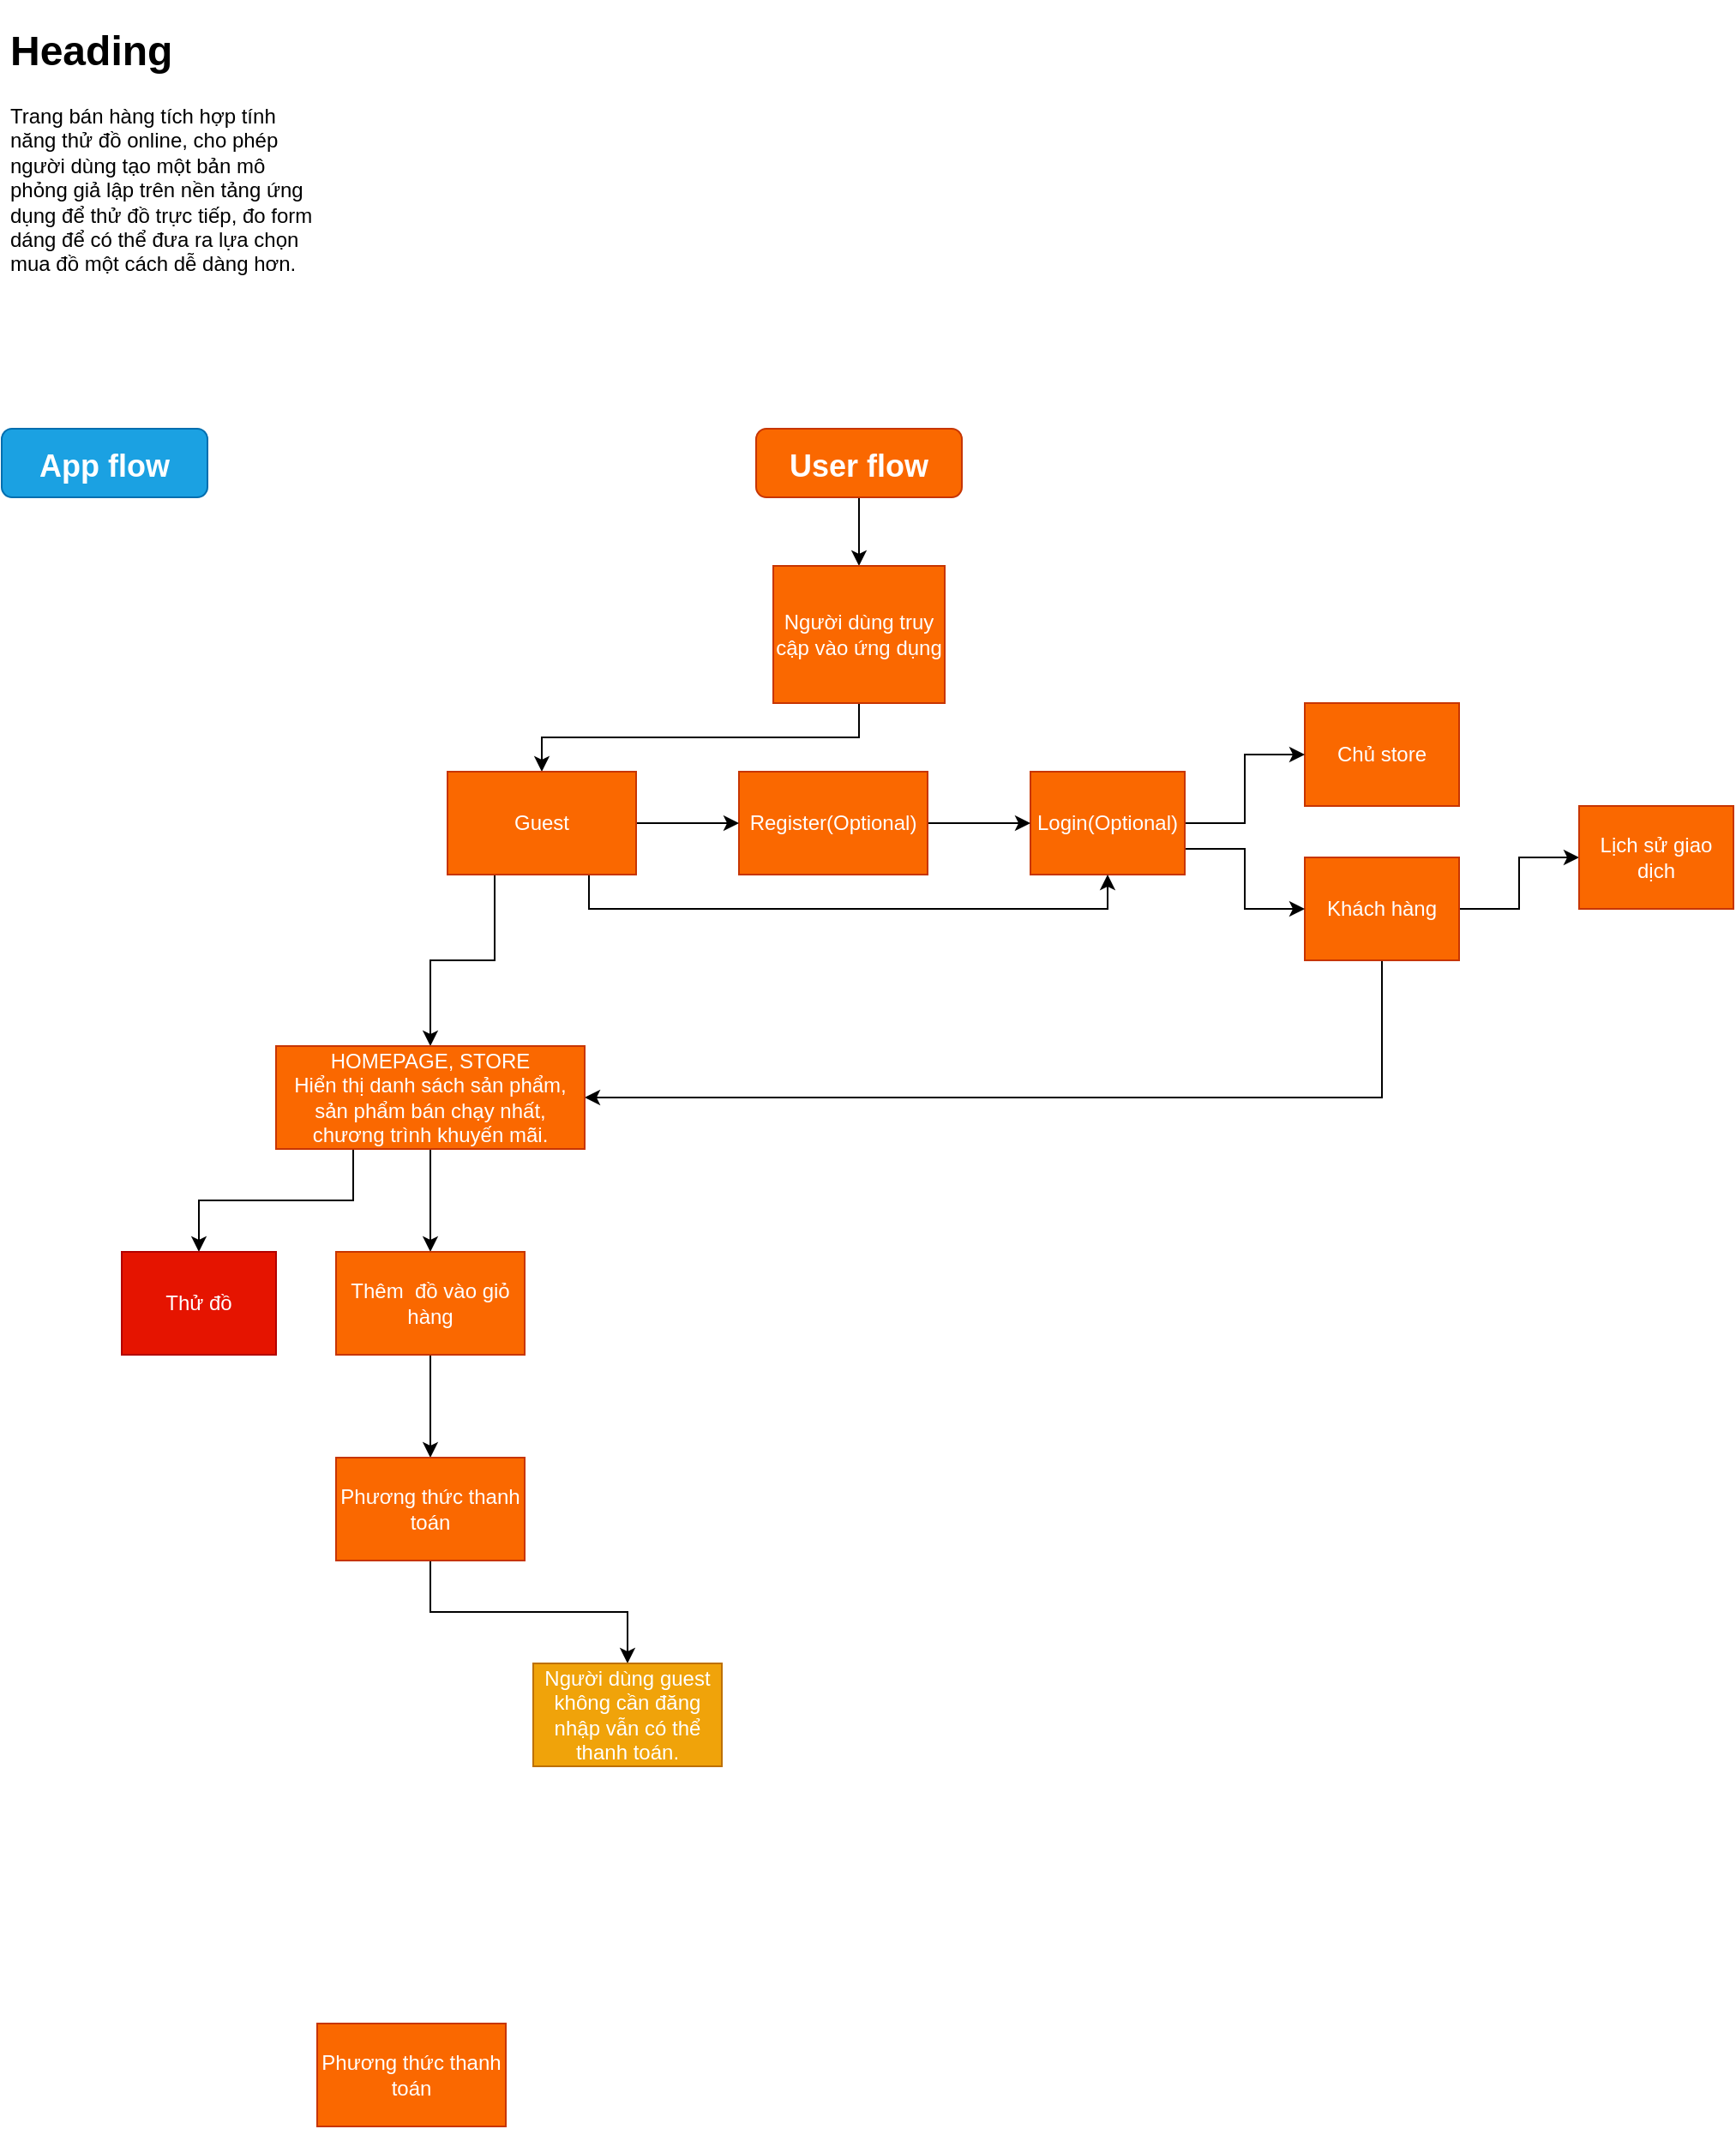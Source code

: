 <mxfile version="14.6.13" type="github">
  <diagram id="C5RBs43oDa-KdzZeNtuy" name="Page-1">
    <mxGraphModel dx="1044" dy="866" grid="1" gridSize="10" guides="1" tooltips="1" connect="1" arrows="1" fold="1" page="1" pageScale="1" pageWidth="827" pageHeight="1169" math="0" shadow="0">
      <root>
        <mxCell id="WIyWlLk6GJQsqaUBKTNV-0" />
        <mxCell id="WIyWlLk6GJQsqaUBKTNV-1" parent="WIyWlLk6GJQsqaUBKTNV-0" />
        <mxCell id="WIyWlLk6GJQsqaUBKTNV-3" value="&lt;h1&gt;&lt;font color=&quot;#ffffff&quot;&gt;&lt;span style=&quot;font-size: 18px&quot;&gt;App flow&lt;/span&gt;&lt;/font&gt;&lt;/h1&gt;" style="rounded=1;whiteSpace=wrap;html=1;fontSize=12;glass=0;strokeWidth=1;shadow=0;fillColor=#1ba1e2;strokeColor=#006EAF;fontColor=#ffffff;" parent="WIyWlLk6GJQsqaUBKTNV-1" vertex="1">
          <mxGeometry x="120" y="360" width="120" height="40" as="geometry" />
        </mxCell>
        <mxCell id="fWADhwSBseAS1BArj8AM-3" value="&lt;h1&gt;Heading&lt;/h1&gt;&lt;p&gt;&lt;span style=&quot;text-align: center&quot;&gt;Trang bán hàng tích hợp tính năng thử đồ online, cho phép người dùng tạo một bản mô phỏng giả lập trên nền tảng ứng dụng để thử đồ trực tiếp, đo form dáng để có thể đưa ra lựa chọn mua đồ một cách dễ dàng hơn.&lt;/span&gt;&lt;br&gt;&lt;/p&gt;" style="text;html=1;strokeColor=none;fillColor=none;spacing=5;spacingTop=-20;whiteSpace=wrap;overflow=hidden;rounded=0;" vertex="1" parent="WIyWlLk6GJQsqaUBKTNV-1">
          <mxGeometry x="120" y="120" width="190" height="160" as="geometry" />
        </mxCell>
        <mxCell id="fWADhwSBseAS1BArj8AM-8" style="edgeStyle=orthogonalEdgeStyle;rounded=0;orthogonalLoop=1;jettySize=auto;html=1;entryX=0.5;entryY=0;entryDx=0;entryDy=0;" edge="1" parent="WIyWlLk6GJQsqaUBKTNV-1" source="fWADhwSBseAS1BArj8AM-6" target="fWADhwSBseAS1BArj8AM-7">
          <mxGeometry relative="1" as="geometry" />
        </mxCell>
        <mxCell id="fWADhwSBseAS1BArj8AM-6" value="&lt;h1&gt;&lt;font color=&quot;#ffffff&quot;&gt;&lt;span style=&quot;font-size: 18px&quot;&gt;User flow&lt;/span&gt;&lt;/font&gt;&lt;/h1&gt;" style="rounded=1;whiteSpace=wrap;html=1;fontSize=12;glass=0;strokeWidth=1;shadow=0;fillColor=#fa6800;strokeColor=#C73500;fontColor=#000000;" vertex="1" parent="WIyWlLk6GJQsqaUBKTNV-1">
          <mxGeometry x="560" y="360" width="120" height="40" as="geometry" />
        </mxCell>
        <mxCell id="fWADhwSBseAS1BArj8AM-25" style="edgeStyle=orthogonalEdgeStyle;rounded=0;orthogonalLoop=1;jettySize=auto;html=1;exitX=0.5;exitY=1;exitDx=0;exitDy=0;entryX=0.5;entryY=0;entryDx=0;entryDy=0;" edge="1" parent="WIyWlLk6GJQsqaUBKTNV-1" source="fWADhwSBseAS1BArj8AM-7" target="fWADhwSBseAS1BArj8AM-21">
          <mxGeometry relative="1" as="geometry" />
        </mxCell>
        <mxCell id="fWADhwSBseAS1BArj8AM-7" value="&lt;font color=&quot;#ffffff&quot;&gt;Người dùng truy cập vào ứng dụng&lt;/font&gt;" style="rounded=0;whiteSpace=wrap;html=1;fillColor=#fa6800;strokeColor=#C73500;fontColor=#000000;" vertex="1" parent="WIyWlLk6GJQsqaUBKTNV-1">
          <mxGeometry x="570" y="440" width="100" height="80" as="geometry" />
        </mxCell>
        <mxCell id="fWADhwSBseAS1BArj8AM-37" style="edgeStyle=orthogonalEdgeStyle;rounded=0;orthogonalLoop=1;jettySize=auto;html=1;exitX=0.5;exitY=1;exitDx=0;exitDy=0;entryX=1;entryY=0.5;entryDx=0;entryDy=0;" edge="1" parent="WIyWlLk6GJQsqaUBKTNV-1" source="fWADhwSBseAS1BArj8AM-12" target="fWADhwSBseAS1BArj8AM-35">
          <mxGeometry relative="1" as="geometry" />
        </mxCell>
        <mxCell id="fWADhwSBseAS1BArj8AM-41" style="edgeStyle=orthogonalEdgeStyle;rounded=0;orthogonalLoop=1;jettySize=auto;html=1;exitX=1;exitY=0.5;exitDx=0;exitDy=0;" edge="1" parent="WIyWlLk6GJQsqaUBKTNV-1" source="fWADhwSBseAS1BArj8AM-12" target="fWADhwSBseAS1BArj8AM-39">
          <mxGeometry relative="1" as="geometry" />
        </mxCell>
        <mxCell id="fWADhwSBseAS1BArj8AM-12" value="&lt;font color=&quot;#ffffff&quot;&gt;Khách hàng&lt;/font&gt;" style="rounded=0;whiteSpace=wrap;html=1;fillColor=#fa6800;strokeColor=#C73500;fontColor=#000000;" vertex="1" parent="WIyWlLk6GJQsqaUBKTNV-1">
          <mxGeometry x="880" y="610" width="90" height="60" as="geometry" />
        </mxCell>
        <mxCell id="fWADhwSBseAS1BArj8AM-14" value="&lt;font color=&quot;#ffffff&quot;&gt;Chủ store&lt;/font&gt;" style="rounded=0;whiteSpace=wrap;html=1;fillColor=#fa6800;strokeColor=#C73500;fontColor=#000000;" vertex="1" parent="WIyWlLk6GJQsqaUBKTNV-1">
          <mxGeometry x="880" y="520" width="90" height="60" as="geometry" />
        </mxCell>
        <mxCell id="fWADhwSBseAS1BArj8AM-32" style="edgeStyle=orthogonalEdgeStyle;rounded=0;orthogonalLoop=1;jettySize=auto;html=1;exitX=1;exitY=0.5;exitDx=0;exitDy=0;" edge="1" parent="WIyWlLk6GJQsqaUBKTNV-1" source="fWADhwSBseAS1BArj8AM-16" target="fWADhwSBseAS1BArj8AM-14">
          <mxGeometry relative="1" as="geometry" />
        </mxCell>
        <mxCell id="fWADhwSBseAS1BArj8AM-33" style="edgeStyle=orthogonalEdgeStyle;rounded=0;orthogonalLoop=1;jettySize=auto;html=1;exitX=1;exitY=0.75;exitDx=0;exitDy=0;" edge="1" parent="WIyWlLk6GJQsqaUBKTNV-1" source="fWADhwSBseAS1BArj8AM-16" target="fWADhwSBseAS1BArj8AM-12">
          <mxGeometry relative="1" as="geometry" />
        </mxCell>
        <mxCell id="fWADhwSBseAS1BArj8AM-16" value="&lt;font color=&quot;#ffffff&quot;&gt;Login(Optional)&lt;/font&gt;" style="rounded=0;whiteSpace=wrap;html=1;fillColor=#fa6800;strokeColor=#C73500;fontColor=#000000;" vertex="1" parent="WIyWlLk6GJQsqaUBKTNV-1">
          <mxGeometry x="720" y="560" width="90" height="60" as="geometry" />
        </mxCell>
        <mxCell id="fWADhwSBseAS1BArj8AM-23" style="edgeStyle=orthogonalEdgeStyle;rounded=0;orthogonalLoop=1;jettySize=auto;html=1;exitX=1;exitY=0.5;exitDx=0;exitDy=0;entryX=0;entryY=0.5;entryDx=0;entryDy=0;" edge="1" parent="WIyWlLk6GJQsqaUBKTNV-1" source="fWADhwSBseAS1BArj8AM-17" target="fWADhwSBseAS1BArj8AM-16">
          <mxGeometry relative="1" as="geometry" />
        </mxCell>
        <mxCell id="fWADhwSBseAS1BArj8AM-17" value="&lt;font color=&quot;#ffffff&quot;&gt;Register(Optional)&lt;/font&gt;" style="rounded=0;whiteSpace=wrap;html=1;fillColor=#fa6800;strokeColor=#C73500;fontColor=#000000;" vertex="1" parent="WIyWlLk6GJQsqaUBKTNV-1">
          <mxGeometry x="550" y="560" width="110" height="60" as="geometry" />
        </mxCell>
        <mxCell id="fWADhwSBseAS1BArj8AM-24" style="edgeStyle=orthogonalEdgeStyle;rounded=0;orthogonalLoop=1;jettySize=auto;html=1;exitX=1;exitY=0.5;exitDx=0;exitDy=0;entryX=0;entryY=0.5;entryDx=0;entryDy=0;" edge="1" parent="WIyWlLk6GJQsqaUBKTNV-1" source="fWADhwSBseAS1BArj8AM-21" target="fWADhwSBseAS1BArj8AM-17">
          <mxGeometry relative="1" as="geometry" />
        </mxCell>
        <mxCell id="fWADhwSBseAS1BArj8AM-27" style="edgeStyle=orthogonalEdgeStyle;rounded=0;orthogonalLoop=1;jettySize=auto;html=1;exitX=0.75;exitY=1;exitDx=0;exitDy=0;entryX=0.5;entryY=1;entryDx=0;entryDy=0;" edge="1" parent="WIyWlLk6GJQsqaUBKTNV-1" source="fWADhwSBseAS1BArj8AM-21" target="fWADhwSBseAS1BArj8AM-16">
          <mxGeometry relative="1" as="geometry" />
        </mxCell>
        <mxCell id="fWADhwSBseAS1BArj8AM-36" style="edgeStyle=orthogonalEdgeStyle;rounded=0;orthogonalLoop=1;jettySize=auto;html=1;exitX=0.25;exitY=1;exitDx=0;exitDy=0;" edge="1" parent="WIyWlLk6GJQsqaUBKTNV-1" source="fWADhwSBseAS1BArj8AM-21" target="fWADhwSBseAS1BArj8AM-35">
          <mxGeometry relative="1" as="geometry" />
        </mxCell>
        <mxCell id="fWADhwSBseAS1BArj8AM-21" value="&lt;font color=&quot;#ffffff&quot;&gt;Guest&lt;/font&gt;" style="rounded=0;whiteSpace=wrap;html=1;fillColor=#fa6800;strokeColor=#C73500;fontColor=#000000;" vertex="1" parent="WIyWlLk6GJQsqaUBKTNV-1">
          <mxGeometry x="380" y="560" width="110" height="60" as="geometry" />
        </mxCell>
        <mxCell id="fWADhwSBseAS1BArj8AM-43" style="edgeStyle=orthogonalEdgeStyle;rounded=0;orthogonalLoop=1;jettySize=auto;html=1;exitX=0.25;exitY=1;exitDx=0;exitDy=0;entryX=0.5;entryY=0;entryDx=0;entryDy=0;" edge="1" parent="WIyWlLk6GJQsqaUBKTNV-1" source="fWADhwSBseAS1BArj8AM-35" target="fWADhwSBseAS1BArj8AM-42">
          <mxGeometry relative="1" as="geometry" />
        </mxCell>
        <mxCell id="fWADhwSBseAS1BArj8AM-45" style="edgeStyle=orthogonalEdgeStyle;rounded=0;orthogonalLoop=1;jettySize=auto;html=1;exitX=0.5;exitY=1;exitDx=0;exitDy=0;entryX=0.5;entryY=0;entryDx=0;entryDy=0;" edge="1" parent="WIyWlLk6GJQsqaUBKTNV-1" source="fWADhwSBseAS1BArj8AM-35" target="fWADhwSBseAS1BArj8AM-44">
          <mxGeometry relative="1" as="geometry" />
        </mxCell>
        <mxCell id="fWADhwSBseAS1BArj8AM-35" value="&lt;font color=&quot;#ffffff&quot;&gt;HOMEPAGE, STORE&lt;br&gt;Hiển thị danh sách sản phẩm, sản phẩm bán chạy nhất, chương trình khuyến mãi.&lt;br&gt;&lt;/font&gt;" style="rounded=0;whiteSpace=wrap;html=1;fillColor=#fa6800;strokeColor=#C73500;fontColor=#000000;" vertex="1" parent="WIyWlLk6GJQsqaUBKTNV-1">
          <mxGeometry x="280" y="720" width="180" height="60" as="geometry" />
        </mxCell>
        <mxCell id="fWADhwSBseAS1BArj8AM-39" value="&lt;font color=&quot;#ffffff&quot;&gt;Lịch sử giao dịch&lt;/font&gt;" style="rounded=0;whiteSpace=wrap;html=1;fillColor=#fa6800;strokeColor=#C73500;fontColor=#000000;" vertex="1" parent="WIyWlLk6GJQsqaUBKTNV-1">
          <mxGeometry x="1040" y="580" width="90" height="60" as="geometry" />
        </mxCell>
        <mxCell id="fWADhwSBseAS1BArj8AM-42" value="&lt;font color=&quot;#ffffff&quot;&gt;Thử đồ&lt;/font&gt;" style="rounded=0;whiteSpace=wrap;html=1;fillColor=#e51400;strokeColor=#B20000;fontColor=#ffffff;" vertex="1" parent="WIyWlLk6GJQsqaUBKTNV-1">
          <mxGeometry x="190" y="840" width="90" height="60" as="geometry" />
        </mxCell>
        <mxCell id="fWADhwSBseAS1BArj8AM-47" style="edgeStyle=orthogonalEdgeStyle;rounded=0;orthogonalLoop=1;jettySize=auto;html=1;exitX=0.5;exitY=1;exitDx=0;exitDy=0;entryX=0.5;entryY=0;entryDx=0;entryDy=0;" edge="1" parent="WIyWlLk6GJQsqaUBKTNV-1" source="fWADhwSBseAS1BArj8AM-44" target="fWADhwSBseAS1BArj8AM-46">
          <mxGeometry relative="1" as="geometry" />
        </mxCell>
        <mxCell id="fWADhwSBseAS1BArj8AM-44" value="&lt;font color=&quot;#ffffff&quot;&gt;Thêm&amp;nbsp; đồ vào giỏ hàng&lt;/font&gt;" style="rounded=0;whiteSpace=wrap;html=1;fillColor=#fa6800;strokeColor=#C73500;fontColor=#000000;" vertex="1" parent="WIyWlLk6GJQsqaUBKTNV-1">
          <mxGeometry x="315" y="840" width="110" height="60" as="geometry" />
        </mxCell>
        <mxCell id="fWADhwSBseAS1BArj8AM-53" style="edgeStyle=orthogonalEdgeStyle;rounded=0;orthogonalLoop=1;jettySize=auto;html=1;exitX=0.5;exitY=1;exitDx=0;exitDy=0;entryX=0.5;entryY=0;entryDx=0;entryDy=0;" edge="1" parent="WIyWlLk6GJQsqaUBKTNV-1" source="fWADhwSBseAS1BArj8AM-46" target="fWADhwSBseAS1BArj8AM-50">
          <mxGeometry relative="1" as="geometry" />
        </mxCell>
        <mxCell id="fWADhwSBseAS1BArj8AM-46" value="&lt;font color=&quot;#ffffff&quot;&gt;Phương thức thanh toán&lt;/font&gt;" style="rounded=0;whiteSpace=wrap;html=1;fillColor=#fa6800;strokeColor=#C73500;fontColor=#000000;" vertex="1" parent="WIyWlLk6GJQsqaUBKTNV-1">
          <mxGeometry x="315" y="960" width="110" height="60" as="geometry" />
        </mxCell>
        <mxCell id="fWADhwSBseAS1BArj8AM-50" value="&lt;font color=&quot;#ffffff&quot;&gt;Người dùng guest không cần đăng nhập vẫn có thể thanh toán.&lt;/font&gt;" style="rounded=0;whiteSpace=wrap;html=1;fillColor=#f0a30a;strokeColor=#BD7000;fontColor=#000000;" vertex="1" parent="WIyWlLk6GJQsqaUBKTNV-1">
          <mxGeometry x="430" y="1080" width="110" height="60" as="geometry" />
        </mxCell>
        <mxCell id="fWADhwSBseAS1BArj8AM-52" value="&lt;font color=&quot;#ffffff&quot;&gt;Phương thức thanh toán&lt;/font&gt;" style="rounded=0;whiteSpace=wrap;html=1;fillColor=#fa6800;strokeColor=#C73500;fontColor=#000000;" vertex="1" parent="WIyWlLk6GJQsqaUBKTNV-1">
          <mxGeometry x="304" y="1290" width="110" height="60" as="geometry" />
        </mxCell>
      </root>
    </mxGraphModel>
  </diagram>
</mxfile>
